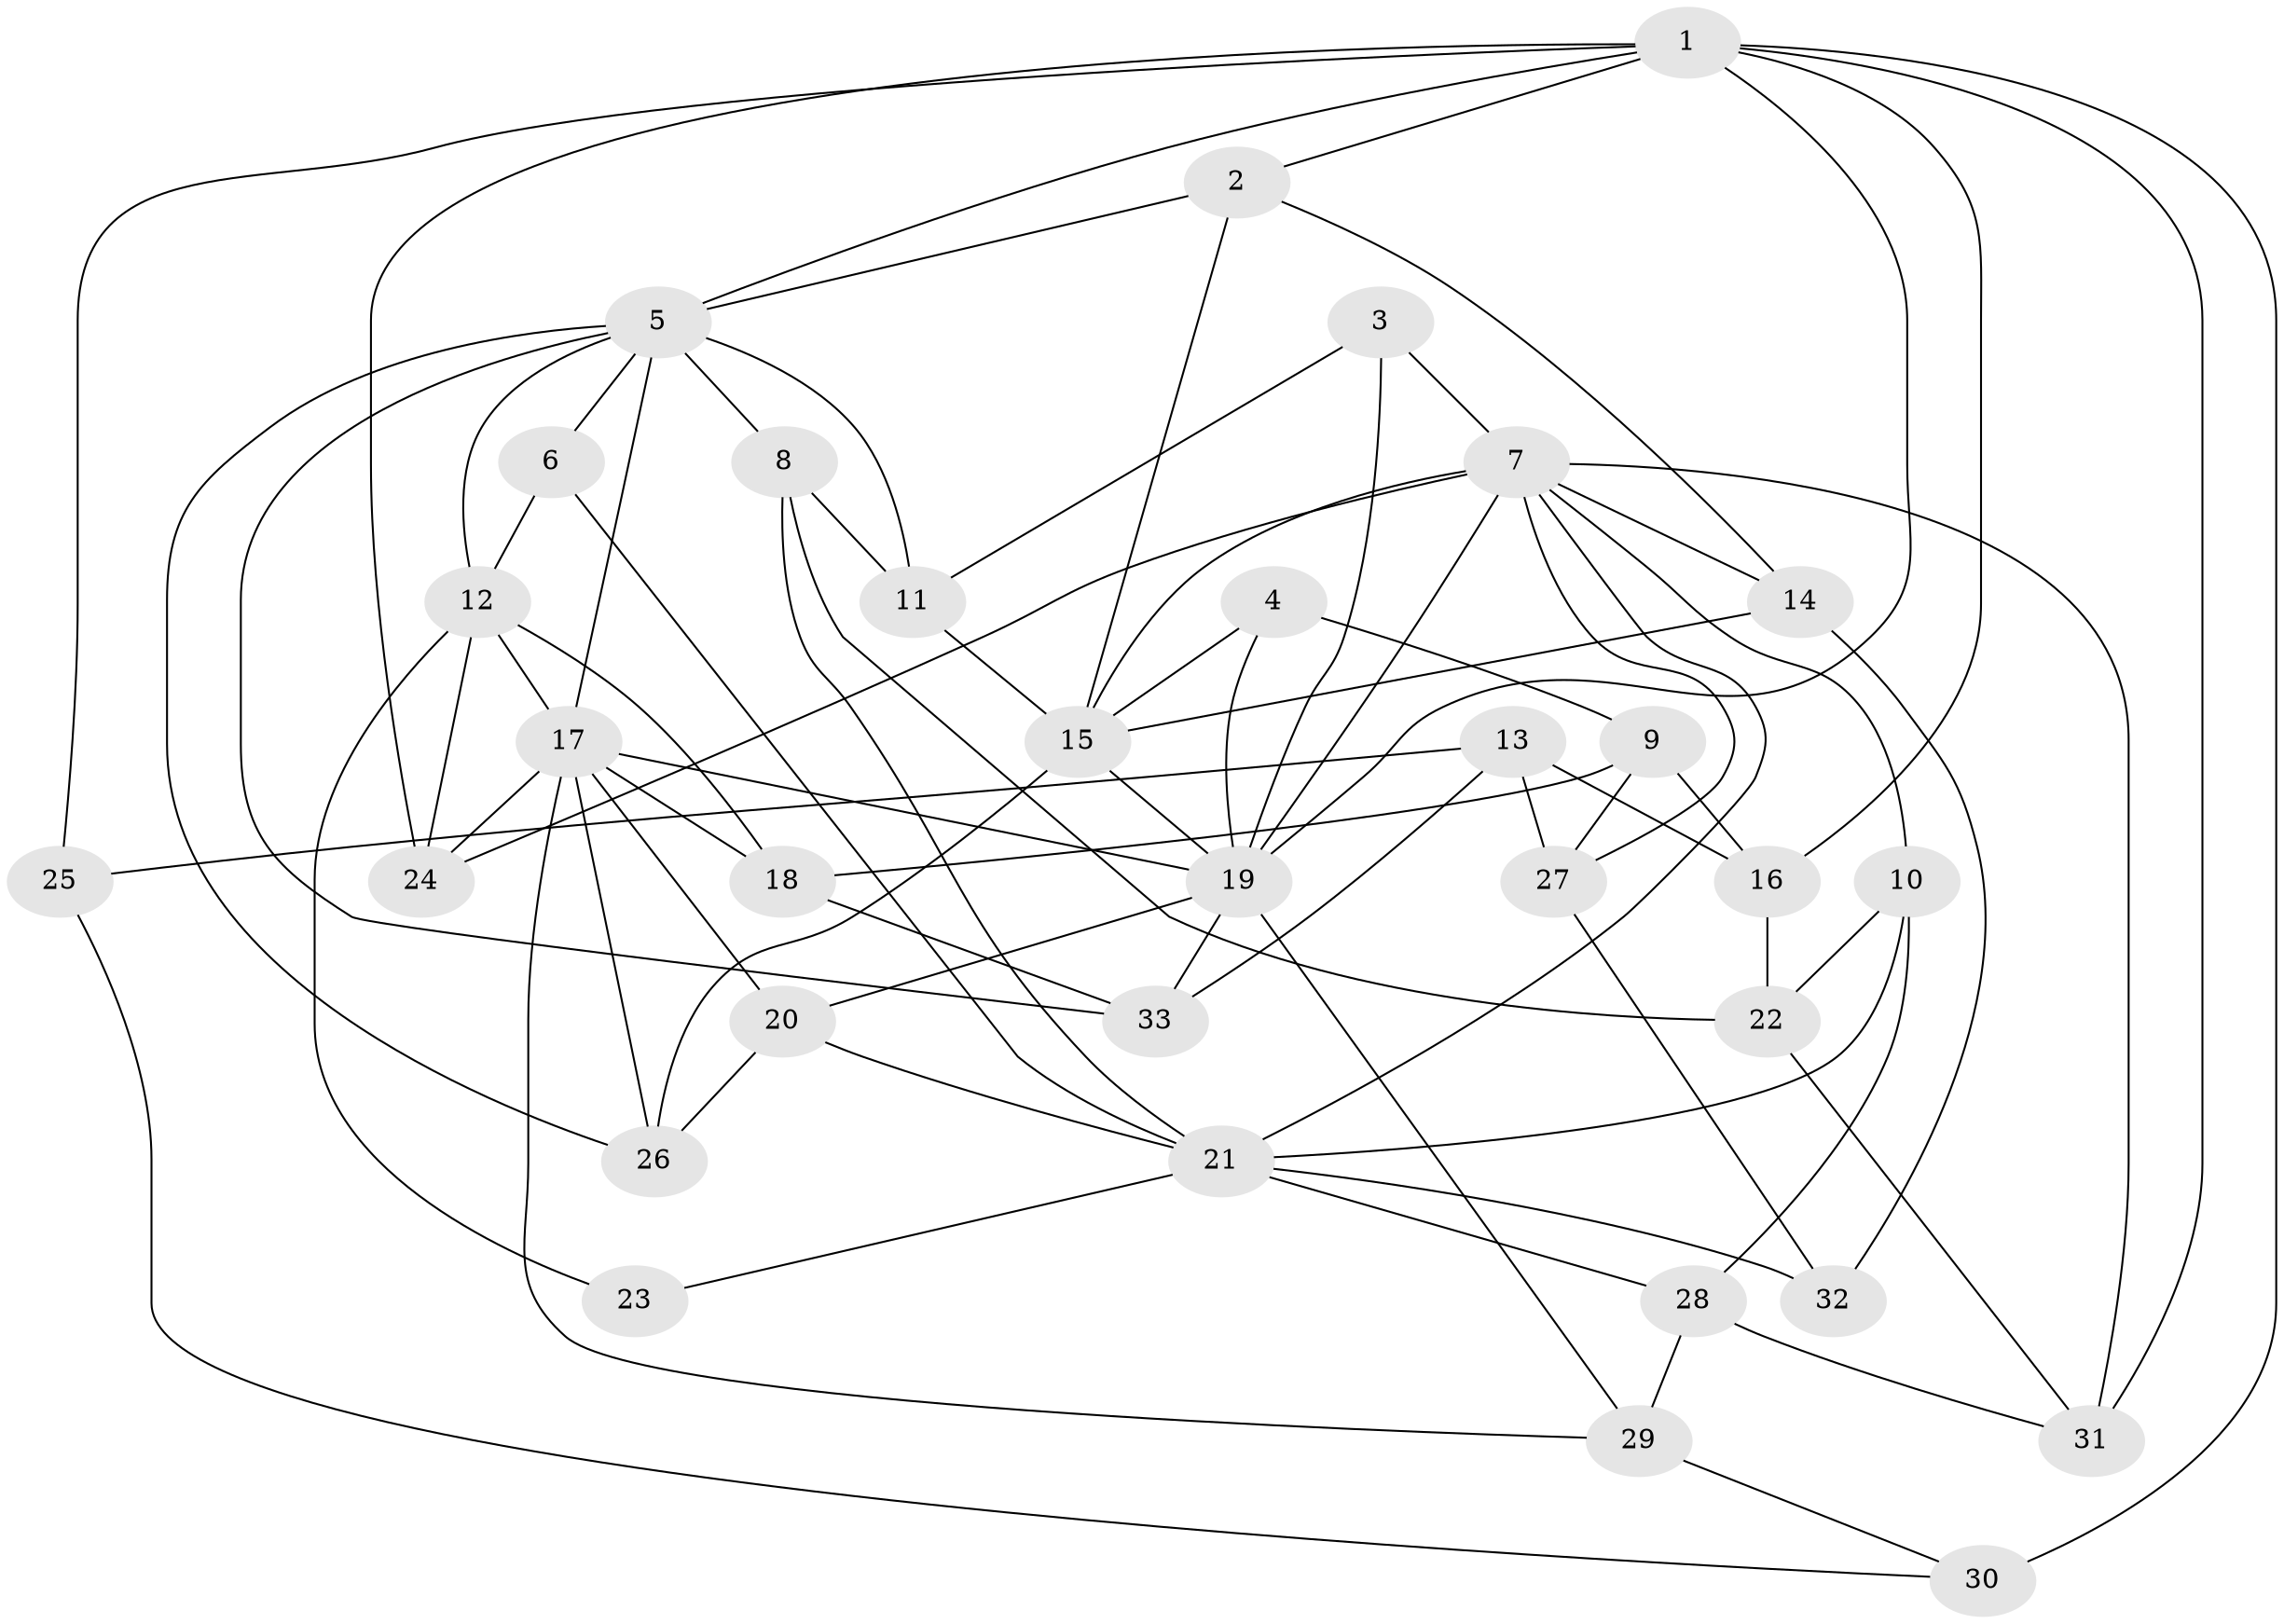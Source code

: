 // original degree distribution, {4: 1.0}
// Generated by graph-tools (version 1.1) at 2025/38/03/09/25 02:38:19]
// undirected, 33 vertices, 78 edges
graph export_dot {
graph [start="1"]
  node [color=gray90,style=filled];
  1;
  2;
  3;
  4;
  5;
  6;
  7;
  8;
  9;
  10;
  11;
  12;
  13;
  14;
  15;
  16;
  17;
  18;
  19;
  20;
  21;
  22;
  23;
  24;
  25;
  26;
  27;
  28;
  29;
  30;
  31;
  32;
  33;
  1 -- 2 [weight=1.0];
  1 -- 5 [weight=1.0];
  1 -- 16 [weight=1.0];
  1 -- 19 [weight=1.0];
  1 -- 24 [weight=1.0];
  1 -- 25 [weight=2.0];
  1 -- 30 [weight=2.0];
  1 -- 31 [weight=1.0];
  2 -- 5 [weight=1.0];
  2 -- 14 [weight=1.0];
  2 -- 15 [weight=1.0];
  3 -- 7 [weight=1.0];
  3 -- 11 [weight=1.0];
  3 -- 19 [weight=2.0];
  4 -- 9 [weight=1.0];
  4 -- 15 [weight=2.0];
  4 -- 19 [weight=1.0];
  5 -- 6 [weight=1.0];
  5 -- 8 [weight=1.0];
  5 -- 11 [weight=1.0];
  5 -- 12 [weight=1.0];
  5 -- 17 [weight=2.0];
  5 -- 26 [weight=1.0];
  5 -- 33 [weight=1.0];
  6 -- 12 [weight=1.0];
  6 -- 21 [weight=2.0];
  7 -- 10 [weight=1.0];
  7 -- 14 [weight=1.0];
  7 -- 15 [weight=1.0];
  7 -- 19 [weight=1.0];
  7 -- 21 [weight=1.0];
  7 -- 24 [weight=2.0];
  7 -- 27 [weight=1.0];
  7 -- 31 [weight=1.0];
  8 -- 11 [weight=1.0];
  8 -- 21 [weight=1.0];
  8 -- 22 [weight=1.0];
  9 -- 16 [weight=1.0];
  9 -- 18 [weight=1.0];
  9 -- 27 [weight=1.0];
  10 -- 21 [weight=1.0];
  10 -- 22 [weight=1.0];
  10 -- 28 [weight=1.0];
  11 -- 15 [weight=1.0];
  12 -- 17 [weight=1.0];
  12 -- 18 [weight=1.0];
  12 -- 23 [weight=3.0];
  12 -- 24 [weight=3.0];
  13 -- 16 [weight=1.0];
  13 -- 25 [weight=1.0];
  13 -- 27 [weight=1.0];
  13 -- 33 [weight=1.0];
  14 -- 15 [weight=1.0];
  14 -- 32 [weight=1.0];
  15 -- 19 [weight=1.0];
  15 -- 26 [weight=1.0];
  16 -- 22 [weight=1.0];
  17 -- 18 [weight=1.0];
  17 -- 19 [weight=1.0];
  17 -- 20 [weight=1.0];
  17 -- 24 [weight=2.0];
  17 -- 26 [weight=1.0];
  17 -- 29 [weight=1.0];
  18 -- 33 [weight=1.0];
  19 -- 20 [weight=1.0];
  19 -- 29 [weight=1.0];
  19 -- 33 [weight=1.0];
  20 -- 21 [weight=1.0];
  20 -- 26 [weight=1.0];
  21 -- 23 [weight=1.0];
  21 -- 28 [weight=1.0];
  21 -- 32 [weight=2.0];
  22 -- 31 [weight=1.0];
  25 -- 30 [weight=1.0];
  27 -- 32 [weight=1.0];
  28 -- 29 [weight=1.0];
  28 -- 31 [weight=1.0];
  29 -- 30 [weight=1.0];
}
